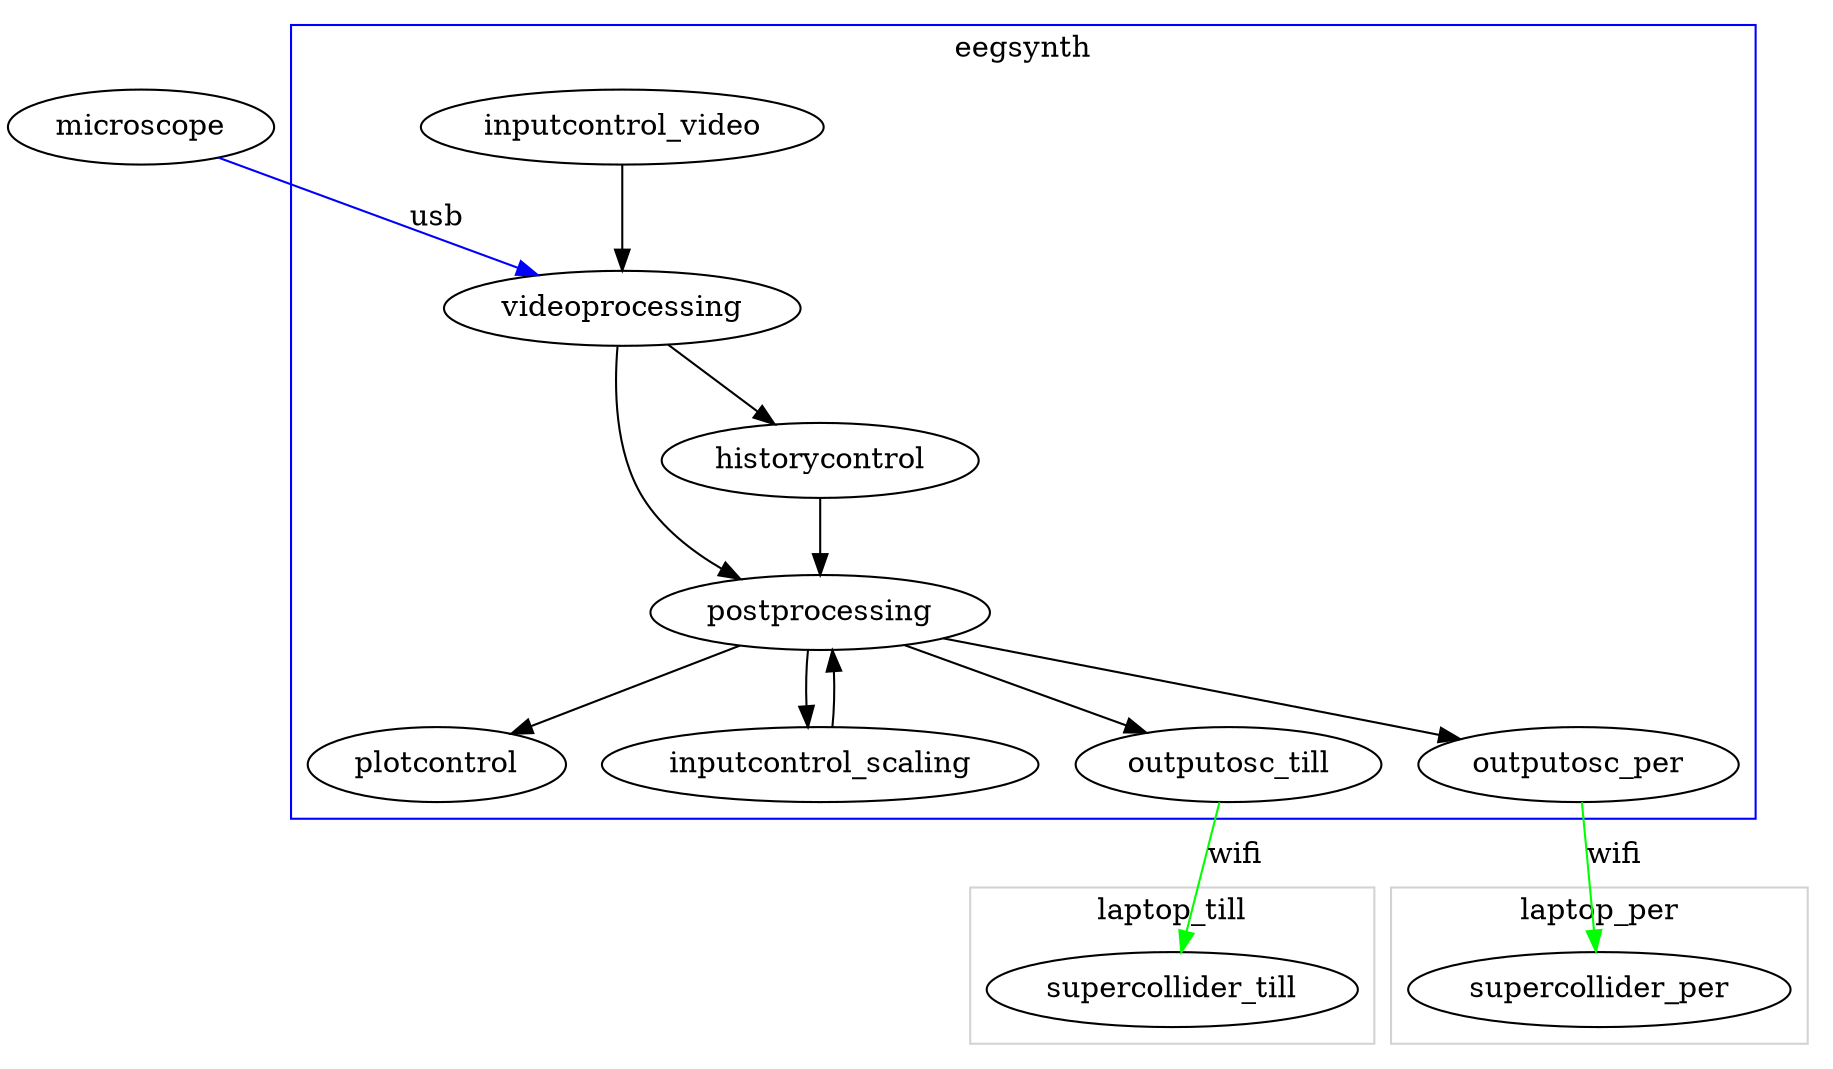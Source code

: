 # To convert this into a bitmap representation, do this
#   dot -Tpng -o eegsynth.png eegsynth.dot

digraph eegsynth{
    microscope -> videoprocessing [color=blue; label=usb]
    
      subgraph cluster_1 {
        label=eegsynth;color=blue
        videoprocessing -> postprocessing -> plotcontrol
        inputcontrol_video -> videoprocessing
        videoprocessing -> historycontrol -> postprocessing
        inputcontrol_scaling -> postprocessing -> inputcontrol_scaling
        postprocessing ->  outputosc_till
        postprocessing ->  outputosc_per
        }

    subgraph cluster_per {
        color=lightgrey;label=laptop_per
        outputosc_per  -> supercollider_per[color=green;label=wifi]
        }

    subgraph cluster_till {
      color=lightgrey;label=laptop_till
      outputosc_till -> supercollider_till [color=green;label=wifi]
      }
}

